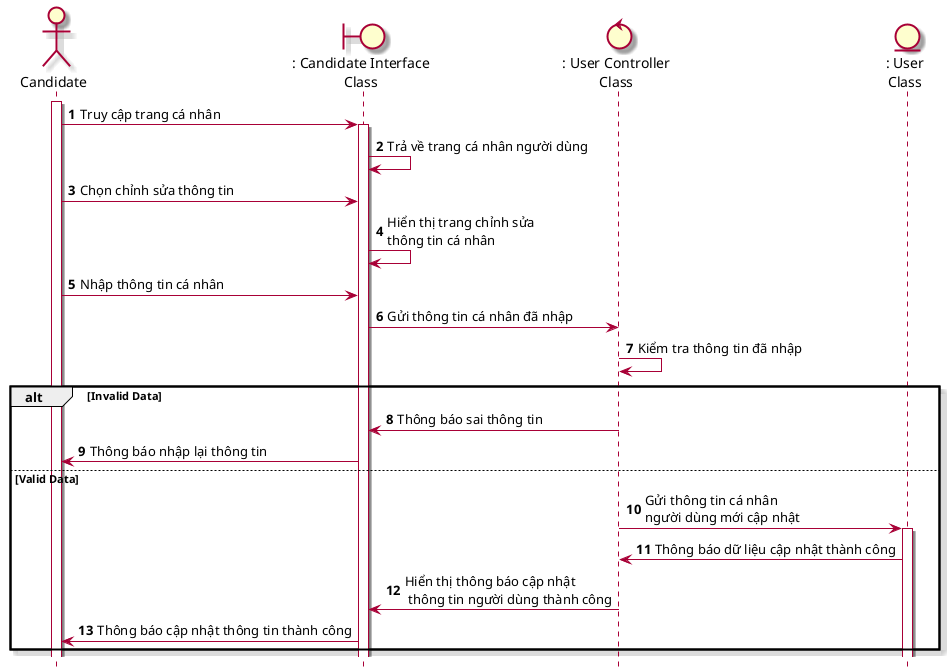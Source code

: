 @startuml SeqQuanLyHoSoCaNhan
skin rose
hide footbox
actor candidate as "Candidate"
boundary candidateInterface as ": Candidate Interface\nClass"
control userController as ": User Controller\nClass"
entity User as ": User\nClass"
autonumber
candidate++
candidate-> candidateInterface++: Truy cập trang cá nhân
candidateInterface->candidateInterface: Trả về trang cá nhân người dùng
candidate-> candidateInterface: Chọn chỉnh sửa thông tin
candidateInterface-> candidateInterface: Hiển thị trang chỉnh sửa\nthông tin cá nhân
candidate -> candidateInterface: Nhập thông tin cá nhân
candidateInterface->userController: Gửi thông tin cá nhân đã nhập
userController->userController: Kiểm tra thông tin đã nhập
alt Invalid Data
userController -> candidateInterface: Thông báo sai thông tin 
candidateInterface -> candidate: Thông báo nhập lại thông tin
else Valid Data
userController -> User++: Gửi thông tin cá nhân \nngười dùng mới cập nhật
User -> userController: Thông báo dữ liệu cập nhật thành công
userController -> candidateInterface: Hiển thị thông báo cập nhật\n thông tin người dùng thành công
candidateInterface -> candidate: Thông báo cập nhật thông tin thành công
end
@enduml